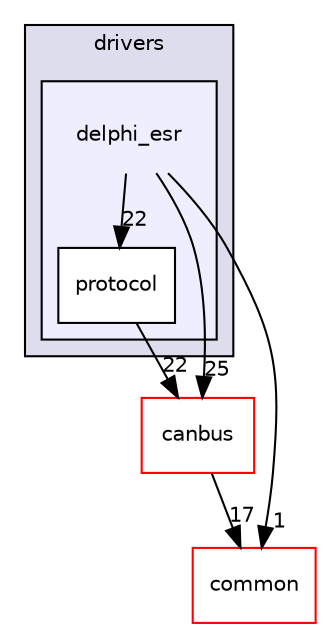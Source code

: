 digraph "modules/drivers/delphi_esr" {
  compound=true
  node [ fontsize="10", fontname="Helvetica"];
  edge [ labelfontsize="10", labelfontname="Helvetica"];
  subgraph clusterdir_fa7c3dda3a065b7e0bb8d7e2b3a94e74 {
    graph [ bgcolor="#ddddee", pencolor="black", label="drivers" fontname="Helvetica", fontsize="10", URL="dir_fa7c3dda3a065b7e0bb8d7e2b3a94e74.html"]
  subgraph clusterdir_1b7884a9a6729ead1c247e827e3fe257 {
    graph [ bgcolor="#eeeeff", pencolor="black", label="" URL="dir_1b7884a9a6729ead1c247e827e3fe257.html"];
    dir_1b7884a9a6729ead1c247e827e3fe257 [shape=plaintext label="delphi_esr"];
    dir_d2ff65659363cb14f1bd2cce6d05fe87 [shape=box label="protocol" color="black" fillcolor="white" style="filled" URL="dir_d2ff65659363cb14f1bd2cce6d05fe87.html"];
  }
  }
  dir_6ac68ed414d44d6f54320351cbdbfd7b [shape=box label="canbus" fillcolor="white" style="filled" color="red" URL="dir_6ac68ed414d44d6f54320351cbdbfd7b.html"];
  dir_9a5e51f49964887903df6eed98080585 [shape=box label="common" fillcolor="white" style="filled" color="red" URL="dir_9a5e51f49964887903df6eed98080585.html"];
  dir_6ac68ed414d44d6f54320351cbdbfd7b->dir_9a5e51f49964887903df6eed98080585 [headlabel="17", labeldistance=1.5 headhref="dir_000095_000050.html"];
  dir_1b7884a9a6729ead1c247e827e3fe257->dir_6ac68ed414d44d6f54320351cbdbfd7b [headlabel="25", labeldistance=1.5 headhref="dir_000104_000095.html"];
  dir_1b7884a9a6729ead1c247e827e3fe257->dir_9a5e51f49964887903df6eed98080585 [headlabel="1", labeldistance=1.5 headhref="dir_000104_000050.html"];
  dir_1b7884a9a6729ead1c247e827e3fe257->dir_d2ff65659363cb14f1bd2cce6d05fe87 [headlabel="22", labeldistance=1.5 headhref="dir_000104_000105.html"];
  dir_d2ff65659363cb14f1bd2cce6d05fe87->dir_6ac68ed414d44d6f54320351cbdbfd7b [headlabel="22", labeldistance=1.5 headhref="dir_000105_000095.html"];
}
